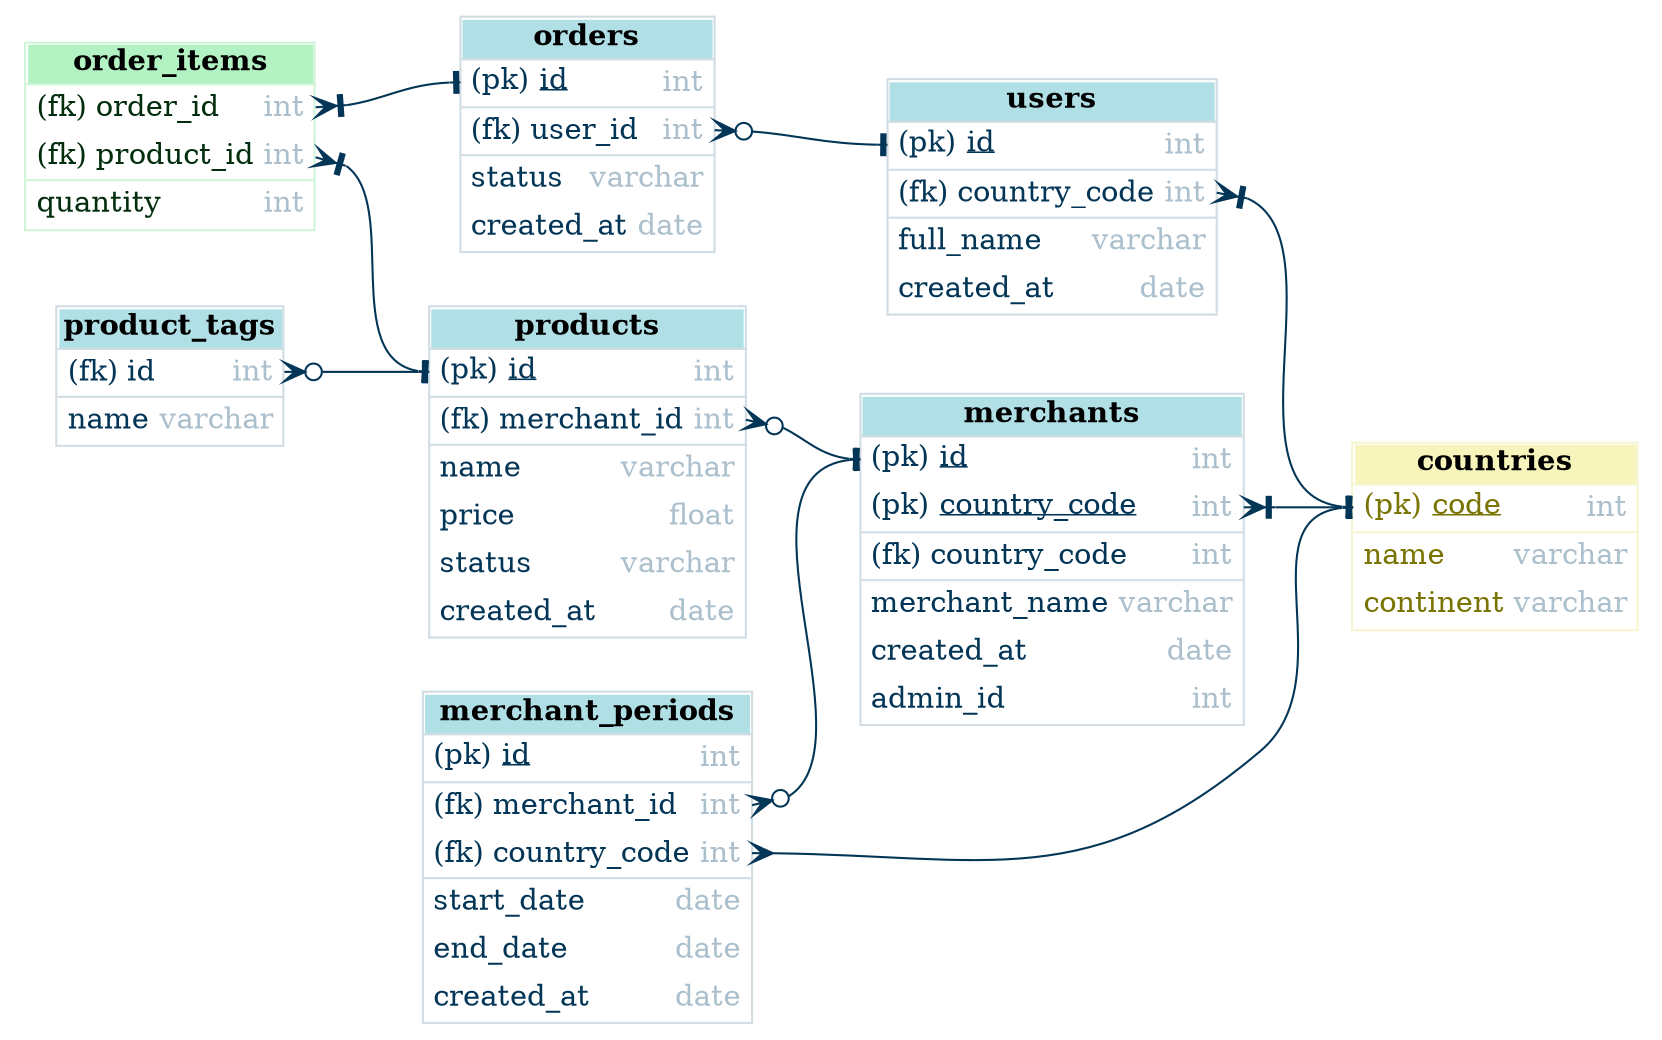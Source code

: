 digraph Database {
	graph [concentrate=true overlap=scale rankdir=LR splines=true]
	merchants [label=<<table BORDER="1" cellspacing="0" color="#d1dce3" CELLBORDER="0"  >
<tr>
<td BGCOLOR="powderblue" BORDER="0"><B>merchants</B></td>
</tr>
<HR/><tr>
    <td ALIGN="left" BALIGN="LEFT" BORDER="0" PORT="id">
        <table BORDER="0" cellspacing="0" CELLBORDER="0"  >
            <tr>
                <td ALIGN="left" BALIGN="LEFT" BORDER="0"><font color="#033557">(pk) <U ALIGN="left">id</U></font></td><td ALIGN="right"><font color="#abbfcc" >int</font></td></tr>
        </table>
    </td>
</tr><tr>
    <td ALIGN="left" BALIGN="LEFT" BORDER="0" PORT="country_code">
        <table BORDER="0" cellspacing="0" CELLBORDER="0"  >
            <tr>
                <td ALIGN="left" BALIGN="LEFT" BORDER="0"><font color="#033557">(pk) <U ALIGN="left">country_code</U></font></td><td ALIGN="right"><font color="#abbfcc" >int</font></td></tr>
        </table>
    </td>
</tr><HR/><tr>
    <td ALIGN="left" BALIGN="LEFT" BORDER="0" PORT="country_code">
        <table BORDER="0" cellspacing="0" CELLBORDER="0"  >
            <tr>
                <td ALIGN="left" BALIGN="LEFT" BORDER="0"><font color="#033557">(fk) country_code</font></td><td ALIGN="right"><font color="#abbfcc" >int</font></td></tr>
        </table>
    </td>
</tr><HR/><tr>
    <td ALIGN="left" BALIGN="LEFT" BORDER="0" PORT="merchant_name">
        <table BORDER="0" cellspacing="0" CELLBORDER="0"  >
            <tr>
                <td ALIGN="left" BALIGN="LEFT" BORDER="0"><font color="#033557">merchant_name</font></td><td ALIGN="right"><font color="#abbfcc" >varchar</font></td></tr>
        </table>
    </td>
</tr><tr>
    <td ALIGN="left" BALIGN="LEFT" BORDER="0" PORT="created_at">
        <table BORDER="0" cellspacing="0" CELLBORDER="0"  >
            <tr>
                <td ALIGN="left" BALIGN="LEFT" BORDER="0"><font color="#033557">created_at</font></td><td ALIGN="right"><font color="#abbfcc" >date</font></td></tr>
        </table>
    </td>
</tr><tr>
    <td ALIGN="left" BALIGN="LEFT" BORDER="0" PORT="admin_id">
        <table BORDER="0" cellspacing="0" CELLBORDER="0"  >
            <tr>
                <td ALIGN="left" BALIGN="LEFT" BORDER="0"><font color="#033557">admin_id</font></td><td ALIGN="right"><font color="#abbfcc" >int</font></td></tr>
        </table>
    </td>
</tr></table>> shape=none]
	users [label=<<table BORDER="1" cellspacing="0" color="#d1dce3" CELLBORDER="0"  >
<tr>
<td BGCOLOR="powderblue" BORDER="0"><B>users</B></td>
</tr>
<HR/><tr>
    <td ALIGN="left" BALIGN="LEFT" BORDER="0" PORT="id">
        <table BORDER="0" cellspacing="0" CELLBORDER="0"  >
            <tr>
                <td ALIGN="left" BALIGN="LEFT" BORDER="0"><font color="#033557">(pk) <U ALIGN="left">id</U></font></td><td ALIGN="right"><font color="#abbfcc" >int</font></td></tr>
        </table>
    </td>
</tr><HR/><tr>
    <td ALIGN="left" BALIGN="LEFT" BORDER="0" PORT="country_code">
        <table BORDER="0" cellspacing="0" CELLBORDER="0"  >
            <tr>
                <td ALIGN="left" BALIGN="LEFT" BORDER="0"><font color="#033557">(fk) country_code</font></td><td ALIGN="right"><font color="#abbfcc" >int</font></td></tr>
        </table>
    </td>
</tr><HR/><tr>
    <td ALIGN="left" BALIGN="LEFT" BORDER="0" PORT="full_name">
        <table BORDER="0" cellspacing="0" CELLBORDER="0"  >
            <tr>
                <td ALIGN="left" BALIGN="LEFT" BORDER="0"><font color="#033557">full_name</font></td><td ALIGN="right"><font color="#abbfcc" >varchar</font></td></tr>
        </table>
    </td>
</tr><tr>
    <td ALIGN="left" BALIGN="LEFT" BORDER="0" PORT="created_at">
        <table BORDER="0" cellspacing="0" CELLBORDER="0"  >
            <tr>
                <td ALIGN="left" BALIGN="LEFT" BORDER="0"><font color="#033557">created_at</font></td><td ALIGN="right"><font color="#abbfcc" >date</font></td></tr>
        </table>
    </td>
</tr></table>> shape=none]
	countries [label=<<table BORDER="1" cellspacing="0" color="#f7f5d0" CELLBORDER="0"  >
<tr>
<td BGCOLOR="#f7f4bc" BORDER="0"><B>countries</B></td>
</tr>
<HR/><tr>
    <td ALIGN="left" BALIGN="LEFT" BORDER="0" PORT="code">
        <table BORDER="0" cellspacing="0" CELLBORDER="0"  >
            <tr>
                <td ALIGN="left" BALIGN="LEFT" BORDER="0"><font color="#7a7402">(pk) <U ALIGN="left">code</U></font></td><td ALIGN="right"><font color="#abbfcc" >int</font></td></tr>
        </table>
    </td>
</tr><HR/><tr>
    <td ALIGN="left" BALIGN="LEFT" BORDER="0" PORT="name">
        <table BORDER="0" cellspacing="0" CELLBORDER="0"  >
            <tr>
                <td ALIGN="left" BALIGN="LEFT" BORDER="0"><font color="#7a7402">name</font></td><td ALIGN="right"><font color="#abbfcc" >varchar</font></td></tr>
        </table>
    </td>
</tr><tr>
    <td ALIGN="left" BALIGN="LEFT" BORDER="0" PORT="continent">
        <table BORDER="0" cellspacing="0" CELLBORDER="0"  >
            <tr>
                <td ALIGN="left" BALIGN="LEFT" BORDER="0"><font color="#7a7402">continent</font></td><td ALIGN="right"><font color="#abbfcc" >varchar</font></td></tr>
        </table>
    </td>
</tr></table>> shape=none]
	order_items [label=<<table BORDER="1" cellspacing="0" color="#d0f5d9" CELLBORDER="0"  >
<tr>
<td BGCOLOR="#b3f2c3" BORDER="0"><B>order_items</B></td>
</tr>
<HR/><tr>
    <td ALIGN="left" BALIGN="LEFT" BORDER="0" PORT="order_id">
        <table BORDER="0" cellspacing="0" CELLBORDER="0"  >
            <tr>
                <td ALIGN="left" BALIGN="LEFT" BORDER="0"><font color="#032e0e">(fk) order_id</font></td><td ALIGN="right"><font color="#abbfcc" >int</font></td></tr>
        </table>
    </td>
</tr><tr>
    <td ALIGN="left" BALIGN="LEFT" BORDER="0" PORT="product_id">
        <table BORDER="0" cellspacing="0" CELLBORDER="0"  >
            <tr>
                <td ALIGN="left" BALIGN="LEFT" BORDER="0"><font color="#032e0e">(fk) product_id</font></td><td ALIGN="right"><font color="#abbfcc" >int</font></td></tr>
        </table>
    </td>
</tr><HR/><tr>
    <td ALIGN="left" BALIGN="LEFT" BORDER="0" PORT="quantity">
        <table BORDER="0" cellspacing="0" CELLBORDER="0"  >
            <tr>
                <td ALIGN="left" BALIGN="LEFT" BORDER="0"><font color="#032e0e">quantity</font></td><td ALIGN="right"><font color="#abbfcc" >int</font></td></tr>
        </table>
    </td>
</tr></table>> shape=none]
	orders [label=<<table BORDER="1" cellspacing="0" color="#d1dce3" CELLBORDER="0"  >
<tr>
<td BGCOLOR="powderblue" BORDER="0"><B>orders</B></td>
</tr>
<HR/><tr>
    <td ALIGN="left" BALIGN="LEFT" BORDER="0" PORT="id">
        <table BORDER="0" cellspacing="0" CELLBORDER="0"  >
            <tr>
                <td ALIGN="left" BALIGN="LEFT" BORDER="0"><font color="#033557">(pk) <U ALIGN="left">id</U></font></td><td ALIGN="right"><font color="#abbfcc" >int</font></td></tr>
        </table>
    </td>
</tr><HR/><tr>
    <td ALIGN="left" BALIGN="LEFT" BORDER="0" PORT="user_id">
        <table BORDER="0" cellspacing="0" CELLBORDER="0"  >
            <tr>
                <td ALIGN="left" BALIGN="LEFT" BORDER="0"><font color="#033557">(fk) user_id</font></td><td ALIGN="right"><font color="#abbfcc" >int</font></td></tr>
        </table>
    </td>
</tr><HR/><tr>
    <td ALIGN="left" BALIGN="LEFT" BORDER="0" PORT="status">
        <table BORDER="0" cellspacing="0" CELLBORDER="0"  >
            <tr>
                <td ALIGN="left" BALIGN="LEFT" BORDER="0"><font color="#033557">status</font></td><td ALIGN="right"><font color="#abbfcc" >varchar</font></td></tr>
        </table>
    </td>
</tr><tr>
    <td ALIGN="left" BALIGN="LEFT" BORDER="0" PORT="created_at">
        <table BORDER="0" cellspacing="0" CELLBORDER="0"  >
            <tr>
                <td ALIGN="left" BALIGN="LEFT" BORDER="0"><font color="#033557">created_at</font></td><td ALIGN="right"><font color="#abbfcc" >date</font></td></tr>
        </table>
    </td>
</tr></table>> shape=none]
	products [label=<<table BORDER="1" cellspacing="0" color="#d1dce3" CELLBORDER="0"  >
<tr>
<td BGCOLOR="powderblue" BORDER="0"><B>products</B></td>
</tr>
<HR/><tr>
    <td ALIGN="left" BALIGN="LEFT" BORDER="0" PORT="id">
        <table BORDER="0" cellspacing="0" CELLBORDER="0"  >
            <tr>
                <td ALIGN="left" BALIGN="LEFT" BORDER="0"><font color="#033557">(pk) <U ALIGN="left">id</U></font></td><td ALIGN="right"><font color="#abbfcc" >int</font></td></tr>
        </table>
    </td>
</tr><HR/><tr>
    <td ALIGN="left" BALIGN="LEFT" BORDER="0" PORT="merchant_id">
        <table BORDER="0" cellspacing="0" CELLBORDER="0"  >
            <tr>
                <td ALIGN="left" BALIGN="LEFT" BORDER="0"><font color="#033557">(fk) merchant_id</font></td><td ALIGN="right"><font color="#abbfcc" >int</font></td></tr>
        </table>
    </td>
</tr><HR/><tr>
    <td ALIGN="left" BALIGN="LEFT" BORDER="0" PORT="name">
        <table BORDER="0" cellspacing="0" CELLBORDER="0"  >
            <tr>
                <td ALIGN="left" BALIGN="LEFT" BORDER="0"><font color="#033557">name</font></td><td ALIGN="right"><font color="#abbfcc" >varchar</font></td></tr>
        </table>
    </td>
</tr><tr>
    <td ALIGN="left" BALIGN="LEFT" BORDER="0" PORT="price">
        <table BORDER="0" cellspacing="0" CELLBORDER="0"  >
            <tr>
                <td ALIGN="left" BALIGN="LEFT" BORDER="0"><font color="#033557">price</font></td><td ALIGN="right"><font color="#abbfcc" >float</font></td></tr>
        </table>
    </td>
</tr><tr>
    <td ALIGN="left" BALIGN="LEFT" BORDER="0" PORT="status">
        <table BORDER="0" cellspacing="0" CELLBORDER="0"  >
            <tr>
                <td ALIGN="left" BALIGN="LEFT" BORDER="0"><font color="#033557">status</font></td><td ALIGN="right"><font color="#abbfcc" >varchar</font></td></tr>
        </table>
    </td>
</tr><tr>
    <td ALIGN="left" BALIGN="LEFT" BORDER="0" PORT="created_at">
        <table BORDER="0" cellspacing="0" CELLBORDER="0"  >
            <tr>
                <td ALIGN="left" BALIGN="LEFT" BORDER="0"><font color="#033557">created_at</font></td><td ALIGN="right"><font color="#abbfcc" >date</font></td></tr>
        </table>
    </td>
</tr></table>> shape=none]
	merchant_periods [label=<<table BORDER="1" cellspacing="0" color="#d1dce3" CELLBORDER="0"  >
<tr>
<td BGCOLOR="powderblue" BORDER="0"><B>merchant_periods</B></td>
</tr>
<HR/><tr>
    <td ALIGN="left" BALIGN="LEFT" BORDER="0" PORT="id">
        <table BORDER="0" cellspacing="0" CELLBORDER="0"  >
            <tr>
                <td ALIGN="left" BALIGN="LEFT" BORDER="0"><font color="#033557">(pk) <U ALIGN="left">id</U></font></td><td ALIGN="right"><font color="#abbfcc" >int</font></td></tr>
        </table>
    </td>
</tr><HR/><tr>
    <td ALIGN="left" BALIGN="LEFT" BORDER="0" PORT="merchant_id">
        <table BORDER="0" cellspacing="0" CELLBORDER="0"  >
            <tr>
                <td ALIGN="left" BALIGN="LEFT" BORDER="0"><font color="#033557">(fk) merchant_id</font></td><td ALIGN="right"><font color="#abbfcc" >int</font></td></tr>
        </table>
    </td>
</tr><tr>
    <td ALIGN="left" BALIGN="LEFT" BORDER="0" PORT="country_code">
        <table BORDER="0" cellspacing="0" CELLBORDER="0"  >
            <tr>
                <td ALIGN="left" BALIGN="LEFT" BORDER="0"><font color="#033557">(fk) country_code</font></td><td ALIGN="right"><font color="#abbfcc" >int</font></td></tr>
        </table>
    </td>
</tr><HR/><tr>
    <td ALIGN="left" BALIGN="LEFT" BORDER="0" PORT="start_date">
        <table BORDER="0" cellspacing="0" CELLBORDER="0"  >
            <tr>
                <td ALIGN="left" BALIGN="LEFT" BORDER="0"><font color="#033557">start_date</font></td><td ALIGN="right"><font color="#abbfcc" >date</font></td></tr>
        </table>
    </td>
</tr><tr>
    <td ALIGN="left" BALIGN="LEFT" BORDER="0" PORT="end_date">
        <table BORDER="0" cellspacing="0" CELLBORDER="0"  >
            <tr>
                <td ALIGN="left" BALIGN="LEFT" BORDER="0"><font color="#033557">end_date</font></td><td ALIGN="right"><font color="#abbfcc" >date</font></td></tr>
        </table>
    </td>
</tr><tr>
    <td ALIGN="left" BALIGN="LEFT" BORDER="0" PORT="created_at">
        <table BORDER="0" cellspacing="0" CELLBORDER="0"  >
            <tr>
                <td ALIGN="left" BALIGN="LEFT" BORDER="0"><font color="#033557">created_at</font></td><td ALIGN="right"><font color="#abbfcc" >date</font></td></tr>
        </table>
    </td>
</tr></table>> shape=none]
	product_tags [label=<<table BORDER="1" cellspacing="0" color="#d1dce3" CELLBORDER="0"  >
<tr>
<td BGCOLOR="powderblue" BORDER="0"><B>product_tags</B></td>
</tr>
<HR/><tr>
    <td ALIGN="left" BALIGN="LEFT" BORDER="0" PORT="id">
        <table BORDER="0" cellspacing="0" CELLBORDER="0"  >
            <tr>
                <td ALIGN="left" BALIGN="LEFT" BORDER="0"><font color="#033557">(fk) id</font></td><td ALIGN="right"><font color="#abbfcc" >int</font></td></tr>
        </table>
    </td>
</tr><HR/><tr>
    <td ALIGN="left" BALIGN="LEFT" BORDER="0" PORT="name">
        <table BORDER="0" cellspacing="0" CELLBORDER="0"  >
            <tr>
                <td ALIGN="left" BALIGN="LEFT" BORDER="0"><font color="#033557">name</font></td><td ALIGN="right"><font color="#abbfcc" >varchar</font></td></tr>
        </table>
    </td>
</tr></table>> shape=none]
	merchants:country_code -> countries:code [arrowhead=tee arrowtail=crowtee color="#033557" dir=both]
	users:country_code -> countries:code [arrowhead=tee arrowtail=crowtee color="#033557" dir=both]
	order_items:order_id -> orders:id [arrowhead=tee arrowtail=crowtee color="#033557" dir=both]
	order_items:product_id -> products:id [arrowhead=tee arrowtail=crowtee color="#033557" dir=both]
	orders:user_id -> users:id [arrowhead=tee arrowtail=crowodot color="#033557" dir=both]
	products:merchant_id -> merchants:id [arrowhead=tee arrowtail=crowodot color="#033557" dir=both]
	merchant_periods:merchant_id -> merchants:id [arrowhead=tee arrowtail=crowodot color="#033557" dir=both]
	merchant_periods:country_code -> countries:code [arrowhead=tee arrowtail=crow color="#033557" dir=both]
	product_tags:id -> products:id [arrowhead=tee arrowtail=crowodot color="#033557" dir=both]
}
